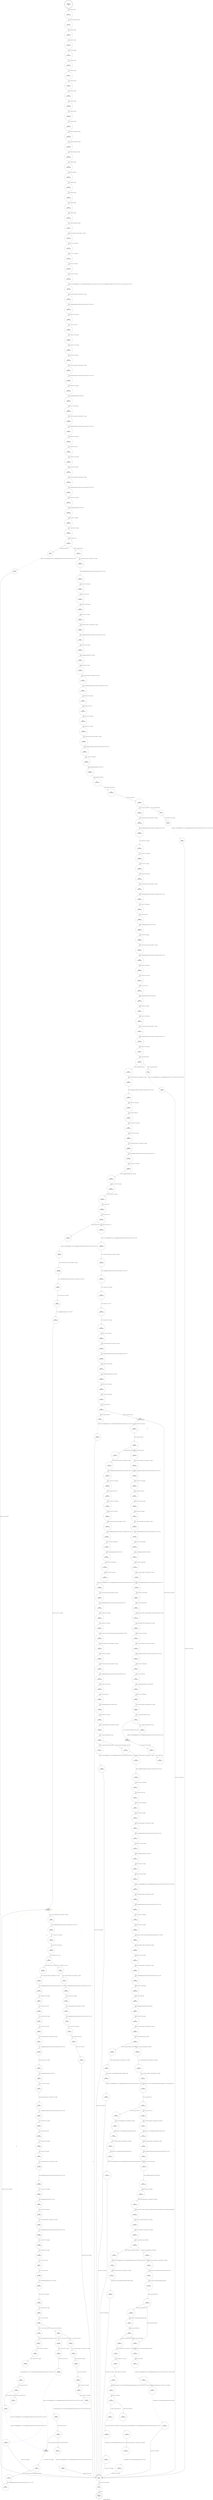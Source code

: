 digraph sec_parse_crypt_info {
label="sec_parse_crypt_info"
58748 [label="N58748\n(rp:0, ep:0)\nexit", shape="doublecircle"]
58749 [label="N58749\n(rp:379, ep:379)\nentry", shape="doublecircle"]
58749 -> 58751 [label="%6 = alloca i32, align 4"]
58751 [label="N58751\n(rp:378, ep:378)", shape="circle"]
58751 -> 58752 [label="%7 = alloca %struct.stream*, align 8"]
58752 [label="N58752\n(rp:377, ep:377)", shape="circle"]
58752 -> 58753 [label="%8 = alloca i32*, align 8"]
58753 [label="N58753\n(rp:376, ep:376)", shape="circle"]
58753 -> 58754 [label="%9 = alloca i8**, align 8"]
58754 [label="N58754\n(rp:375, ep:375)", shape="circle"]
58754 -> 58755 [label="%10 = alloca i8*, align 8"]
58755 [label="N58755\n(rp:374, ep:374)", shape="circle"]
58755 -> 58756 [label="%11 = alloca i8*, align 8"]
58756 [label="N58756\n(rp:373, ep:373)", shape="circle"]
58756 -> 58757 [label="%12 = alloca i32, align 4"]
58757 [label="N58757\n(rp:372, ep:372)", shape="circle"]
58757 -> 58758 [label="%13 = alloca i32, align 4"]
58758 [label="N58758\n(rp:371, ep:371)", shape="circle"]
58758 -> 58759 [label="%14 = alloca i32, align 4"]
58759 [label="N58759\n(rp:370, ep:370)", shape="circle"]
58759 -> 58760 [label="%15 = alloca i32, align 4"]
58760 [label="N58760\n(rp:369, ep:369)", shape="circle"]
58760 -> 58761 [label="%16 = alloca i32, align 4"]
58761 [label="N58761\n(rp:368, ep:368)", shape="circle"]
58761 -> 58762 [label="%17 = alloca i32, align 4"]
58762 [label="N58762\n(rp:367, ep:367)", shape="circle"]
58762 -> 58763 [label="%18 = alloca %struct.x509_st*, align 8"]
58763 [label="N58763\n(rp:366, ep:366)", shape="circle"]
58763 -> 58764 [label="%19 = alloca %struct.x509_st*, align 8"]
58764 [label="N58764\n(rp:365, ep:365)", shape="circle"]
58764 -> 58765 [label="%20 = alloca %struct.rsa_st*, align 8"]
58765 [label="N58765\n(rp:364, ep:364)", shape="circle"]
58765 -> 58766 [label="%21 = alloca i16, align 2"]
58766 [label="N58766\n(rp:363, ep:363)", shape="circle"]
58766 -> 58767 [label="%22 = alloca i16, align 2"]
58767 [label="N58767\n(rp:362, ep:362)", shape="circle"]
58767 -> 58768 [label="%23 = alloca i8*, align 8"]
58768 [label="N58768\n(rp:361, ep:361)", shape="circle"]
58768 -> 58769 [label="%24 = alloca i8*, align 8"]
58769 [label="N58769\n(rp:360, ep:360)", shape="circle"]
58769 -> 58770 [label="%25 = alloca i32, align 4"]
58770 [label="N58770\n(rp:359, ep:359)", shape="circle"]
58770 -> 58771 [label="%26 = alloca i32, align 4"]
58771 [label="N58771\n(rp:358, ep:358)", shape="circle"]
58771 -> 58772 [label="%27 = alloca %struct.x509_st*, align 8"]
58772 [label="N58772\n(rp:357, ep:357)", shape="circle"]
58772 -> 58774 [label="store %struct.stream* %0, %struct.stream** %7, align 8"]
58774 [label="N58774\n(rp:356, ep:356)", shape="circle"]
58774 -> 58776 [label="store i32* %1, i32** %8, align 8"]
58776 [label="N58776\n(rp:355, ep:355)", shape="circle"]
58776 -> 58778 [label="store i8** %2, i8*** %9, align 8"]
58778 [label="N58778\n(rp:354, ep:354)", shape="circle"]
58778 -> 58780 [label="store i8* %3, i8** %10, align 8"]
58780 [label="N58780\n(rp:353, ep:353)", shape="circle"]
58780 -> 58795 [label="store i8* %4, i8** %11, align 8"]
58795 [label="N58795\n(rp:352, ep:352)", shape="circle"]
58795 -> 58796 [label="logger --@-- call void @logger(i32 4, i32 0, i8* getelementptr inbounds ([5 x i8], [5 x i8]* @.str.1.525, i32 0, i32 0), i8* getelementptr inbounds ([21 x i8], [21 x i8]* @__func__.sec_parse_crypt_info, i32 0, i32 0))", style="dashed", color="blue"]
58796 [label="N58796\n(rp:351, ep:351)", shape="circle"]
58796 -> 58797 [label="%28 = load %struct.stream*, %struct.stream** %7, align 8"]
58797 [label="N58797\n(rp:350, ep:350)", shape="circle"]
58797 -> 58798 [label="%29 = getelementptr inbounds %struct.stream, %struct.stream* %28, i32 0, i32 0"]
58798 [label="N58798\n(rp:349, ep:349)", shape="circle"]
58798 -> 58799 [label="%30 = load i8*, i8** %29, align 8"]
58799 [label="N58799\n(rp:348, ep:348)", shape="circle"]
58799 -> 58800 [label="%31 = bitcast i8* %30 to i32*"]
58800 [label="N58800\n(rp:347, ep:347)", shape="circle"]
58800 -> 58801 [label="%32 = load i32, i32* %31, align 4"]
58801 [label="N58801\n(rp:346, ep:346)", shape="circle"]
58801 -> 58802 [label="%33 = load i32*, i32** %8, align 8"]
58802 [label="N58802\n(rp:345, ep:345)", shape="circle"]
58802 -> 58803 [label="store i32 %32, i32* %33, align 4"]
58803 [label="N58803\n(rp:344, ep:344)", shape="circle"]
58803 -> 58804 [label="%34 = load %struct.stream*, %struct.stream** %7, align 8"]
58804 [label="N58804\n(rp:343, ep:343)", shape="circle"]
58804 -> 58805 [label="%35 = getelementptr inbounds %struct.stream, %struct.stream* %34, i32 0, i32 0"]
58805 [label="N58805\n(rp:342, ep:342)", shape="circle"]
58805 -> 58806 [label="%36 = load i8*, i8** %35, align 8"]
58806 [label="N58806\n(rp:341, ep:341)", shape="circle"]
58806 -> 58807 [label="%37 = getelementptr inbounds i8, i8* %36, i64 4"]
58807 [label="N58807\n(rp:340, ep:340)", shape="circle"]
58807 -> 58808 [label="store i8* %37, i8** %35, align 8"]
58808 [label="N58808\n(rp:339, ep:339)", shape="circle"]
58808 -> 58809 [label="%38 = load %struct.stream*, %struct.stream** %7, align 8"]
58809 [label="N58809\n(rp:338, ep:338)", shape="circle"]
58809 -> 58810 [label="%39 = getelementptr inbounds %struct.stream, %struct.stream* %38, i32 0, i32 0"]
58810 [label="N58810\n(rp:337, ep:337)", shape="circle"]
58810 -> 58811 [label="%40 = load i8*, i8** %39, align 8"]
58811 [label="N58811\n(rp:336, ep:336)", shape="circle"]
58811 -> 58812 [label="%41 = bitcast i8* %40 to i32*"]
58812 [label="N58812\n(rp:335, ep:335)", shape="circle"]
58812 -> 58813 [label="%42 = load i32, i32* %41, align 4"]
58813 [label="N58813\n(rp:334, ep:334)", shape="circle"]
58813 -> 58814 [label="store i32 %42, i32* %12, align 4"]
58814 [label="N58814\n(rp:333, ep:333)", shape="circle"]
58814 -> 58815 [label="%43 = load %struct.stream*, %struct.stream** %7, align 8"]
58815 [label="N58815\n(rp:332, ep:332)", shape="circle"]
58815 -> 58816 [label="%44 = getelementptr inbounds %struct.stream, %struct.stream* %43, i32 0, i32 0"]
58816 [label="N58816\n(rp:331, ep:331)", shape="circle"]
58816 -> 58817 [label="%45 = load i8*, i8** %44, align 8"]
58817 [label="N58817\n(rp:330, ep:330)", shape="circle"]
58817 -> 58818 [label="%46 = getelementptr inbounds i8, i8* %45, i64 4"]
58818 [label="N58818\n(rp:329, ep:329)", shape="circle"]
58818 -> 58819 [label="store i8* %46, i8** %44, align 8"]
58819 [label="N58819\n(rp:328, ep:328)", shape="circle"]
58819 -> 58820 [label="%47 = load i32, i32* %12, align 4"]
58820 [label="N58820\n(rp:327, ep:327)", shape="circle"]
58820 -> 58821 [label="%48 = icmp eq i32 %47, 0"]
58821 [label="N58821\n(rp:326, ep:326)", shape="circle"]
58821 -> 59173 [label="[%48 = icmp eq i32 %47, 0]"]
58821 -> 59174 [label="[!(%48 = icmp eq i32 %47, 0)]"]
58823 [label="N58823\n(rp:3, ep:3)", shape="circle"]
58823 -> 59171 [label="store i32 0, i32* %6, align 4"]
58826 [label="N58826\n(rp:324, ep:324)", shape="circle"]
58826 -> 58827 [label="%52 = getelementptr inbounds %struct.stream, %struct.stream* %51, i32 0, i32 0"]
58827 [label="N58827\n(rp:323, ep:323)", shape="circle"]
58827 -> 58828 [label="%53 = load i8*, i8** %52, align 8"]
58828 [label="N58828\n(rp:322, ep:322)", shape="circle"]
58828 -> 58829 [label="%54 = bitcast i8* %53 to i32*"]
58829 [label="N58829\n(rp:321, ep:321)", shape="circle"]
58829 -> 58830 [label="%55 = load i32, i32* %54, align 4"]
58830 [label="N58830\n(rp:320, ep:320)", shape="circle"]
58830 -> 58831 [label="store i32 %55, i32* %13, align 4"]
58831 [label="N58831\n(rp:319, ep:319)", shape="circle"]
58831 -> 58832 [label="%56 = load %struct.stream*, %struct.stream** %7, align 8"]
58832 [label="N58832\n(rp:318, ep:318)", shape="circle"]
58832 -> 58833 [label="%57 = getelementptr inbounds %struct.stream, %struct.stream* %56, i32 0, i32 0"]
58833 [label="N58833\n(rp:317, ep:317)", shape="circle"]
58833 -> 58834 [label="%58 = load i8*, i8** %57, align 8"]
58834 [label="N58834\n(rp:316, ep:316)", shape="circle"]
58834 -> 58835 [label="%59 = getelementptr inbounds i8, i8* %58, i64 4"]
58835 [label="N58835\n(rp:315, ep:315)", shape="circle"]
58835 -> 58836 [label="store i8* %59, i8** %57, align 8"]
58836 [label="N58836\n(rp:314, ep:314)", shape="circle"]
58836 -> 58837 [label="%60 = load %struct.stream*, %struct.stream** %7, align 8"]
58837 [label="N58837\n(rp:313, ep:313)", shape="circle"]
58837 -> 58838 [label="%61 = getelementptr inbounds %struct.stream, %struct.stream* %60, i32 0, i32 0"]
58838 [label="N58838\n(rp:312, ep:312)", shape="circle"]
58838 -> 58839 [label="%62 = load i8*, i8** %61, align 8"]
58839 [label="N58839\n(rp:311, ep:311)", shape="circle"]
58839 -> 58840 [label="%63 = bitcast i8* %62 to i32*"]
58840 [label="N58840\n(rp:310, ep:310)", shape="circle"]
58840 -> 58841 [label="%64 = load i32, i32* %63, align 4"]
58841 [label="N58841\n(rp:309, ep:309)", shape="circle"]
58841 -> 58842 [label="store i32 %64, i32* %14, align 4"]
58842 [label="N58842\n(rp:308, ep:308)", shape="circle"]
58842 -> 58843 [label="%65 = load %struct.stream*, %struct.stream** %7, align 8"]
58843 [label="N58843\n(rp:307, ep:307)", shape="circle"]
58843 -> 58844 [label="%66 = getelementptr inbounds %struct.stream, %struct.stream* %65, i32 0, i32 0"]
58844 [label="N58844\n(rp:306, ep:306)", shape="circle"]
58844 -> 58845 [label="%67 = load i8*, i8** %66, align 8"]
58845 [label="N58845\n(rp:305, ep:305)", shape="circle"]
58845 -> 58846 [label="%68 = getelementptr inbounds i8, i8* %67, i64 4"]
58846 [label="N58846\n(rp:304, ep:304)", shape="circle"]
58846 -> 58847 [label="store i8* %68, i8** %66, align 8"]
58847 [label="N58847\n(rp:303, ep:303)", shape="circle"]
58847 -> 58848 [label="%69 = load i32, i32* %13, align 4"]
58848 [label="N58848\n(rp:302, ep:302)", shape="circle"]
58848 -> 58849 [label="%70 = icmp ne i32 %69, 32"]
58849 [label="N58849\n(rp:301, ep:301)", shape="circle"]
58849 -> 59175 [label="[%70 = icmp ne i32 %69, 32]"]
58849 -> 59176 [label="[!(%70 = icmp ne i32 %69, 32)]"]
58851 [label="N58851\n(rp:6, ep:6)", shape="circle"]
58851 -> 58852 [label="logger --@-- call void @logger(i32 4, i32 3, i8* getelementptr inbounds ([55 x i8], [55 x i8]* @.str.9.534, i32 0, i32 0), i32 %72, i32 32)", style="dashed", color="blue"]
58852 [label="N58852\n(rp:5, ep:5)", shape="circle"]
58852 -> 59171 [label="store i32 0, i32* %6, align 4"]
58855 [label="N58855\n(rp:299, ep:299)", shape="circle"]
58855 -> 58856 [label="%75 = getelementptr inbounds %struct.stream, %struct.stream* %74, i32 0, i32 0"]
58856 [label="N58856\n(rp:298, ep:298)", shape="circle"]
58856 -> 58857 [label="%76 = load i8*, i8** %75, align 8"]
58857 [label="N58857\n(rp:297, ep:297)", shape="circle"]
58857 -> 58858 [label="%77 = load i8**, i8*** %9, align 8"]
58858 [label="N58858\n(rp:296, ep:296)", shape="circle"]
58858 -> 58859 [label="store i8* %76, i8** %77, align 8"]
58859 [label="N58859\n(rp:295, ep:295)", shape="circle"]
58859 -> 58860 [label="%78 = load i32, i32* %13, align 4"]
58860 [label="N58860\n(rp:294, ep:294)", shape="circle"]
58860 -> 58861 [label="%79 = load %struct.stream*, %struct.stream** %7, align 8"]
58861 [label="N58861\n(rp:293, ep:293)", shape="circle"]
58861 -> 58862 [label="%80 = getelementptr inbounds %struct.stream, %struct.stream* %79, i32 0, i32 0"]
58862 [label="N58862\n(rp:292, ep:292)", shape="circle"]
58862 -> 58863 [label="%81 = load i8*, i8** %80, align 8"]
58863 [label="N58863\n(rp:291, ep:291)", shape="circle"]
58863 -> 58864 [label="%82 = zext i32 %78 to i64"]
58864 [label="N58864\n(rp:290, ep:290)", shape="circle"]
58864 -> 58865 [label="%83 = getelementptr inbounds i8, i8* %81, i64 %82"]
58865 [label="N58865\n(rp:289, ep:289)", shape="circle"]
58865 -> 58866 [label="store i8* %83, i8** %80, align 8"]
58866 [label="N58866\n(rp:288, ep:288)", shape="circle"]
58866 -> 58867 [label="%84 = load %struct.stream*, %struct.stream** %7, align 8"]
58867 [label="N58867\n(rp:287, ep:287)", shape="circle"]
58867 -> 58868 [label="%85 = getelementptr inbounds %struct.stream, %struct.stream* %84, i32 0, i32 0"]
58868 [label="N58868\n(rp:286, ep:286)", shape="circle"]
58868 -> 58869 [label="%86 = load i8*, i8** %85, align 8"]
58869 [label="N58869\n(rp:285, ep:285)", shape="circle"]
58869 -> 58870 [label="%87 = load i32, i32* %14, align 4"]
58870 [label="N58870\n(rp:284, ep:284)", shape="circle"]
58870 -> 58871 [label="%88 = zext i32 %87 to i64"]
58871 [label="N58871\n(rp:283, ep:283)", shape="circle"]
58871 -> 58872 [label="%89 = getelementptr inbounds i8, i8* %86, i64 %88"]
58872 [label="N58872\n(rp:282, ep:282)", shape="circle"]
58872 -> 58873 [label="store i8* %89, i8** %24, align 8"]
58873 [label="N58873\n(rp:281, ep:281)", shape="circle"]
58873 -> 58874 [label="%90 = load i8*, i8** %24, align 8"]
58874 [label="N58874\n(rp:280, ep:280)", shape="circle"]
58874 -> 58875 [label="%91 = load %struct.stream*, %struct.stream** %7, align 8"]
58875 [label="N58875\n(rp:279, ep:279)", shape="circle"]
58875 -> 58876 [label="%92 = getelementptr inbounds %struct.stream, %struct.stream* %91, i32 0, i32 1"]
58876 [label="N58876\n(rp:278, ep:278)", shape="circle"]
58876 -> 58877 [label="%93 = load i8*, i8** %92, align 8"]
58877 [label="N58877\n(rp:277, ep:277)", shape="circle"]
58877 -> 58878 [label="%94 = icmp ugt i8* %90, %93"]
58878 [label="N58878\n(rp:276, ep:276)", shape="circle"]
58878 -> 59177 [label="[%94 = icmp ugt i8* %90, %93]"]
58878 -> 59178 [label="[!(%94 = icmp ugt i8* %90, %93)]"]
58880 [label="N58880\n(rp:8, ep:8)", shape="circle"]
58880 -> 59171 [label="store i32 0, i32* %6, align 4"]
58883 [label="N58883\n(rp:274, ep:274)", shape="circle"]
58883 -> 58884 [label="%98 = getelementptr inbounds %struct.stream, %struct.stream* %97, i32 0, i32 0"]
58884 [label="N58884\n(rp:273, ep:273)", shape="circle"]
58884 -> 58885 [label="%99 = load i8*, i8** %98, align 8"]
58885 [label="N58885\n(rp:272, ep:272)", shape="circle"]
58885 -> 58886 [label="%100 = bitcast i8* %99 to i32*"]
58886 [label="N58886\n(rp:271, ep:271)", shape="circle"]
58886 -> 58887 [label="%101 = load i32, i32* %100, align 4"]
58887 [label="N58887\n(rp:270, ep:270)", shape="circle"]
58887 -> 58888 [label="store i32 %101, i32* %17, align 4"]
58888 [label="N58888\n(rp:269, ep:269)", shape="circle"]
58888 -> 58889 [label="%102 = load %struct.stream*, %struct.stream** %7, align 8"]
58889 [label="N58889\n(rp:268, ep:268)", shape="circle"]
58889 -> 58890 [label="%103 = getelementptr inbounds %struct.stream, %struct.stream* %102, i32 0, i32 0"]
58890 [label="N58890\n(rp:267, ep:267)", shape="circle"]
58890 -> 58891 [label="%104 = load i8*, i8** %103, align 8"]
58891 [label="N58891\n(rp:266, ep:266)", shape="circle"]
58891 -> 58892 [label="%105 = getelementptr inbounds i8, i8* %104, i64 4"]
58892 [label="N58892\n(rp:265, ep:265)", shape="circle"]
58892 -> 58893 [label="store i8* %105, i8** %103, align 8"]
58893 [label="N58893\n(rp:264, ep:264)", shape="circle"]
58893 -> 58894 [label="%106 = load i32, i32* %17, align 4"]
58894 [label="N58894\n(rp:263, ep:263)", shape="circle"]
58894 -> 58895 [label="%107 = and i32 %106, 1"]
58895 [label="N58895\n(rp:262, ep:262)", shape="circle"]
58895 -> 58896 [label="%108 = icmp ne i32 %107, 0"]
58896 [label="N58896\n(rp:261, ep:261)", shape="circle"]
58896 -> 59179 [label="[%108 = icmp ne i32 %107, 0]"]
58896 -> 59180 [label="[!(%108 = icmp ne i32 %107, 0)]"]
58898 [label="N58898\n(rp:89, ep:89)", shape="circle"]
58898 -> 58899 [label="%110 = load %struct.stream*, %struct.stream** %7, align 8"]
58899 [label="N58899\n(rp:88, ep:88)", shape="circle"]
58899 -> 58900 [label="%111 = getelementptr inbounds %struct.stream, %struct.stream* %110, i32 0, i32 0"]
58900 [label="N58900\n(rp:87, ep:87)", shape="circle"]
58900 -> 58901 [label="%112 = load i8*, i8** %111, align 8"]
58901 [label="N58901\n(rp:86, ep:86)", shape="circle"]
58901 -> 58902 [label="%113 = getelementptr inbounds i8, i8* %112, i64 8"]
58902 [label="N58902\n(rp:85, ep:85)", shape="circle"]
58902 -> 58904 [label="store i8* %113, i8** %111, align 8"]
58904 [label="N58904\n(rp:84, ep:42)", shape="box"]
58904 -> 58905 [label="%115 = load %struct.stream*, %struct.stream** %7, align 8"]
58904 -> 58904 [label="@", style="dashed", color="orange"]
58904 -> 58961 [label="@", style="dashed", color="orange"]
58904 -> 58948 [label="@", style="dashed", color="orange"]
58904 -> 58909 [label="@", style="dashed", color="orange"]
58905 [label="N58905\n(rp:83, ep:41)", shape="circle"]
58905 -> 58906 [label="%116 = getelementptr inbounds %struct.stream, %struct.stream* %115, i32 0, i32 0"]
58906 [label="N58906\n(rp:82, ep:40)", shape="circle"]
58906 -> 58907 [label="%117 = load i8*, i8** %116, align 8"]
58907 [label="N58907\n(rp:81, ep:39)", shape="circle"]
58907 -> 58908 [label="%118 = load i8*, i8** %24, align 8"]
58908 [label="N58908\n(rp:80, ep:38)", shape="circle"]
58908 -> 58909 [label="%119 = icmp ult i8* %117, %118"]
58909 [label="N58909\n(rp:79, ep:37)", shape="circle"]
58909 -> 59181 [label="[%119 = icmp ult i8* %117, %118]"]
58909 -> 59182 [label="[!(%119 = icmp ult i8* %117, %118)]"]
58911 [label="N58911\n(rp:68, ep:83)", shape="circle"]
58911 -> 58912 [label="%122 = getelementptr inbounds %struct.stream, %struct.stream* %121, i32 0, i32 0"]
58912 [label="N58912\n(rp:67, ep:82)", shape="circle"]
58912 -> 58913 [label="%123 = load i8*, i8** %122, align 8"]
58913 [label="N58913\n(rp:66, ep:81)", shape="circle"]
58913 -> 58914 [label="%124 = bitcast i8* %123 to i16*"]
58914 [label="N58914\n(rp:65, ep:80)", shape="circle"]
58914 -> 58915 [label="%125 = load i16, i16* %124, align 2"]
58915 [label="N58915\n(rp:64, ep:79)", shape="circle"]
58915 -> 58916 [label="store i16 %125, i16* %21, align 2"]
58916 [label="N58916\n(rp:63, ep:78)", shape="circle"]
58916 -> 58917 [label="%126 = load %struct.stream*, %struct.stream** %7, align 8"]
58917 [label="N58917\n(rp:62, ep:77)", shape="circle"]
58917 -> 58918 [label="%127 = getelementptr inbounds %struct.stream, %struct.stream* %126, i32 0, i32 0"]
58918 [label="N58918\n(rp:61, ep:76)", shape="circle"]
58918 -> 58919 [label="%128 = load i8*, i8** %127, align 8"]
58919 [label="N58919\n(rp:60, ep:75)", shape="circle"]
58919 -> 58920 [label="%129 = getelementptr inbounds i8, i8* %128, i64 2"]
58920 [label="N58920\n(rp:59, ep:74)", shape="circle"]
58920 -> 58921 [label="store i8* %129, i8** %127, align 8"]
58921 [label="N58921\n(rp:58, ep:73)", shape="circle"]
58921 -> 58922 [label="%130 = load %struct.stream*, %struct.stream** %7, align 8"]
58922 [label="N58922\n(rp:57, ep:72)", shape="circle"]
58922 -> 58923 [label="%131 = getelementptr inbounds %struct.stream, %struct.stream* %130, i32 0, i32 0"]
58923 [label="N58923\n(rp:56, ep:71)", shape="circle"]
58923 -> 58924 [label="%132 = load i8*, i8** %131, align 8"]
58924 [label="N58924\n(rp:55, ep:70)", shape="circle"]
58924 -> 58925 [label="%133 = bitcast i8* %132 to i16*"]
58925 [label="N58925\n(rp:54, ep:69)", shape="circle"]
58925 -> 58926 [label="%134 = load i16, i16* %133, align 2"]
58926 [label="N58926\n(rp:53, ep:68)", shape="circle"]
58926 -> 58927 [label="store i16 %134, i16* %22, align 2"]
58927 [label="N58927\n(rp:52, ep:67)", shape="circle"]
58927 -> 58928 [label="%135 = load %struct.stream*, %struct.stream** %7, align 8"]
58928 [label="N58928\n(rp:51, ep:66)", shape="circle"]
58928 -> 58929 [label="%136 = getelementptr inbounds %struct.stream, %struct.stream* %135, i32 0, i32 0"]
58929 [label="N58929\n(rp:50, ep:65)", shape="circle"]
58929 -> 58930 [label="%137 = load i8*, i8** %136, align 8"]
58930 [label="N58930\n(rp:49, ep:64)", shape="circle"]
58930 -> 58931 [label="%138 = getelementptr inbounds i8, i8* %137, i64 2"]
58931 [label="N58931\n(rp:48, ep:63)", shape="circle"]
58931 -> 58932 [label="store i8* %138, i8** %136, align 8"]
58932 [label="N58932\n(rp:47, ep:62)", shape="circle"]
58932 -> 58933 [label="%139 = load %struct.stream*, %struct.stream** %7, align 8"]
58933 [label="N58933\n(rp:46, ep:61)", shape="circle"]
58933 -> 58934 [label="%140 = getelementptr inbounds %struct.stream, %struct.stream* %139, i32 0, i32 0"]
58934 [label="N58934\n(rp:45, ep:60)", shape="circle"]
58934 -> 58935 [label="%141 = load i8*, i8** %140, align 8"]
58935 [label="N58935\n(rp:44, ep:59)", shape="circle"]
58935 -> 58936 [label="%142 = load i16, i16* %22, align 2"]
58936 [label="N58936\n(rp:43, ep:58)", shape="circle"]
58936 -> 58937 [label="%143 = zext i16 %142 to i32"]
58937 [label="N58937\n(rp:42, ep:57)", shape="circle"]
58937 -> 58938 [label="%144 = sext i32 %143 to i64"]
58938 [label="N58938\n(rp:41, ep:56)", shape="circle"]
58938 -> 58939 [label="%145 = getelementptr inbounds i8, i8* %141, i64 %144"]
58939 [label="N58939\n(rp:40, ep:55)", shape="circle"]
58939 -> 58940 [label="store i8* %145, i8** %23, align 8"]
58940 [label="N58940\n(rp:39, ep:54)", shape="circle"]
58940 -> 58941 [label="%146 = load i16, i16* %21, align 2"]
58941 [label="N58941\n(rp:38, ep:53)", shape="circle"]
58941 -> 58942 [label="%147 = zext i16 %146 to i32"]
58942 [label="N58942\n(rp:37, ep:52)", shape="circle"]
58942 -> 59183 [label="[%147 = zext i16 %146 to i32==6]"]
58942 -> 59184 [label="[%147 = zext i16 %146 to i32!=6]"]
58944 [label="N58944\n(rp:21, ep:27)", shape="circle"]
58944 -> 58945 [label="%150 = load i8*, i8** %10, align 8"]
58945 [label="N58945\n(rp:20, ep:26)", shape="circle"]
58945 -> 58946 [label="%151 = load i8*, i8** %11, align 8"]
58946 [label="N58946\n(rp:19, ep:25)", shape="circle"]
58946 -> 58947 [label="sec_parse_public_key --@-- %152 = call i32 @sec_parse_public_key(%struct.stream* %149, i8* %150, i8* %151)", style="dashed", color="blue"]
58947 [label="N58947\n(rp:18, ep:24)", shape="circle"]
58947 -> 58948 [label="%153 = icmp ne i32 %152, 0"]
58948 [label="N58948\n(rp:17, ep:23)", shape="circle"]
58948 -> 59187 [label="[%153 = icmp ne i32 %152, 0]"]
58948 -> 59188 [label="[!(%153 = icmp ne i32 %152, 0)]"]
58950 [label="N58950\n(rp:15, ep:10)", shape="circle"]
58950 -> 59171 [label="store i32 0, i32* %6, align 4"]
58955 [label="N58955\n(rp:31, ep:35)", shape="circle"]
58955 -> 58956 [label="%158 = load i16, i16* %22, align 2"]
58956 [label="N58956\n(rp:30, ep:34)", shape="circle"]
58956 -> 58957 [label="%159 = zext i16 %158 to i32"]
58957 [label="N58957\n(rp:29, ep:33)", shape="circle"]
58957 -> 58958 [label="%160 = load i8*, i8** %10, align 8"]
58958 [label="N58958\n(rp:28, ep:32)", shape="circle"]
58958 -> 58959 [label="%161 = load i8*, i8** %11, align 8"]
58959 [label="N58959\n(rp:27, ep:31)", shape="circle"]
58959 -> 58960 [label="sec_parse_public_sig --@-- %162 = call i32 @sec_parse_public_sig(%struct.stream* %157, i32 %159, i8* %160, i8* %161)", style="dashed", color="blue"]
58960 [label="N58960\n(rp:26, ep:30)", shape="circle"]
58960 -> 58961 [label="%163 = icmp ne i32 %162, 0"]
58961 [label="N58961\n(rp:25, ep:29)", shape="circle"]
58961 -> 59190 [label="[!(%163 = icmp ne i32 %162, 0)]"]
58961 -> 58970 [label="[%163 = icmp ne i32 %162, 0]"]
58963 [label="N58963\n(rp:23, ep:12)", shape="circle"]
58963 -> 59171 [label="store i32 0, i32* %6, align 4"]
58967 [label="N58967\n(rp:34, ep:49)", shape="circle"]
58967 -> 58968 [label="%168 = zext i16 %167 to i32"]
58968 [label="N58968\n(rp:33, ep:48)", shape="circle"]
58968 -> 58970 [label="logger --@-- call void @logger(i32 4, i32 2, i8* getelementptr inbounds ([49 x i8], [49 x i8]* @.str.15.540, i32 0, i32 0), i32 %168)", style="dashed", color="blue"]
58970 [label="N58970\n(rp:13, ep:46)", shape="box"]
58970 -> 58971 [label="%170 = load i8*, i8** %23, align 8"]
58971 [label="N58971\n(rp:12, ep:45)", shape="circle"]
58971 -> 58972 [label="%171 = load %struct.stream*, %struct.stream** %7, align 8"]
58972 [label="N58972\n(rp:11, ep:44)", shape="circle"]
58972 -> 58973 [label="%172 = getelementptr inbounds %struct.stream, %struct.stream* %171, i32 0, i32 0"]
58973 [label="N58973\n(rp:10, ep:43)", shape="circle"]
58973 -> 58904 [label="store i8* %170, i8** %172, align 8"]
58978 [label="N58978\n(rp:259, ep:259)", shape="circle"]
58978 -> 58979 [label="%175 = load %struct.stream*, %struct.stream** %7, align 8"]
58979 [label="N58979\n(rp:258, ep:258)", shape="circle"]
58979 -> 58980 [label="%176 = getelementptr inbounds %struct.stream, %struct.stream* %175, i32 0, i32 0"]
58980 [label="N58980\n(rp:257, ep:257)", shape="circle"]
58980 -> 58981 [label="%177 = load i8*, i8** %176, align 8"]
58981 [label="N58981\n(rp:256, ep:256)", shape="circle"]
58981 -> 58982 [label="%178 = bitcast i8* %177 to i32*"]
58982 [label="N58982\n(rp:255, ep:255)", shape="circle"]
58982 -> 58983 [label="%179 = load i32, i32* %178, align 4"]
58983 [label="N58983\n(rp:254, ep:254)", shape="circle"]
58983 -> 58984 [label="store i32 %179, i32* %25, align 4"]
58984 [label="N58984\n(rp:253, ep:253)", shape="circle"]
58984 -> 58985 [label="%180 = load %struct.stream*, %struct.stream** %7, align 8"]
58985 [label="N58985\n(rp:252, ep:252)", shape="circle"]
58985 -> 58986 [label="%181 = getelementptr inbounds %struct.stream, %struct.stream* %180, i32 0, i32 0"]
58986 [label="N58986\n(rp:251, ep:251)", shape="circle"]
58986 -> 58987 [label="%182 = load i8*, i8** %181, align 8"]
58987 [label="N58987\n(rp:250, ep:250)", shape="circle"]
58987 -> 58988 [label="%183 = getelementptr inbounds i8, i8* %182, i64 4"]
58988 [label="N58988\n(rp:249, ep:249)", shape="circle"]
58988 -> 58989 [label="store i8* %183, i8** %181, align 8"]
58989 [label="N58989\n(rp:248, ep:248)", shape="circle"]
58989 -> 58990 [label="%184 = load i32, i32* %25, align 4"]
58990 [label="N58990\n(rp:247, ep:247)", shape="circle"]
58990 -> 58991 [label="%185 = icmp ult i32 %184, 2"]
58991 [label="N58991\n(rp:246, ep:246)", shape="circle"]
58991 -> 59191 [label="[%185 = icmp ult i32 %184, 2]"]
58991 -> 58996 [label="[!(%185 = icmp ult i32 %184, 2)]"]
58993 [label="N58993\n(rp:91, ep:91)", shape="circle"]
58993 -> 59171 [label="store i32 0, i32* %6, align 4"]
58996 [label="N58996\n(rp:245, ep:214)", shape="box"]
58996 -> 58997 [label="%189 = load i32, i32* %25, align 4"]
58996 -> 58996 [label="@", style="dashed", color="orange"]
58996 -> 58998 [label="@", style="dashed", color="orange"]
58997 [label="N58997\n(rp:244, ep:213)", shape="circle"]
58997 -> 58998 [label="%190 = icmp ugt i32 %189, 2"]
58998 [label="N58998\n(rp:243, ep:212)", shape="circle"]
58998 -> 59193 [label="[%190 = icmp ugt i32 %189, 2]"]
58998 -> 59194 [label="[!(%190 = icmp ugt i32 %189, 2)]"]
59002 [label="N59002\n(rp:122, ep:244)", shape="circle"]
59002 -> 59003 [label="%193 = getelementptr inbounds %struct.stream, %struct.stream* %192, i32 0, i32 0"]
59003 [label="N59003\n(rp:121, ep:243)", shape="circle"]
59003 -> 59004 [label="%194 = load i8*, i8** %193, align 8"]
59004 [label="N59004\n(rp:120, ep:242)", shape="circle"]
59004 -> 59005 [label="%195 = bitcast i8* %194 to i32*"]
59005 [label="N59005\n(rp:119, ep:241)", shape="circle"]
59005 -> 59006 [label="%196 = load i32, i32* %195, align 4"]
59006 [label="N59006\n(rp:118, ep:240)", shape="circle"]
59006 -> 59007 [label="store i32 %196, i32* %26, align 4"]
59007 [label="N59007\n(rp:117, ep:239)", shape="circle"]
59007 -> 59008 [label="%197 = load %struct.stream*, %struct.stream** %7, align 8"]
59008 [label="N59008\n(rp:116, ep:238)", shape="circle"]
59008 -> 59009 [label="%198 = getelementptr inbounds %struct.stream, %struct.stream* %197, i32 0, i32 0"]
59009 [label="N59009\n(rp:115, ep:237)", shape="circle"]
59009 -> 59010 [label="%199 = load i8*, i8** %198, align 8"]
59010 [label="N59010\n(rp:114, ep:236)", shape="circle"]
59010 -> 59011 [label="%200 = getelementptr inbounds i8, i8* %199, i64 4"]
59011 [label="N59011\n(rp:113, ep:235)", shape="circle"]
59011 -> 59012 [label="store i8* %200, i8** %198, align 8"]
59012 [label="N59012\n(rp:112, ep:234)", shape="circle"]
59012 -> 59013 [label="%201 = load %struct.stream*, %struct.stream** %7, align 8"]
59013 [label="N59013\n(rp:111, ep:233)", shape="circle"]
59013 -> 59014 [label="%202 = getelementptr inbounds %struct.stream, %struct.stream* %201, i32 0, i32 0"]
59014 [label="N59014\n(rp:110, ep:232)", shape="circle"]
59014 -> 59015 [label="%203 = load i8*, i8** %202, align 8"]
59015 [label="N59015\n(rp:109, ep:231)", shape="circle"]
59015 -> 59016 [label="%204 = load i32, i32* %26, align 4"]
59016 [label="N59016\n(rp:108, ep:230)", shape="circle"]
59016 -> 59017 [label="rdssl_cert_read --@-- %205 = call %struct.x509_st* @rdssl_cert_read(i8* %203, i32 %204)", style="dashed", color="blue"]
59017 [label="N59017\n(rp:107, ep:229)", shape="circle"]
59017 -> 59018 [label="store %struct.x509_st* %205, %struct.x509_st** %27, align 8"]
59018 [label="N59018\n(rp:106, ep:228)", shape="circle"]
59018 -> 59019 [label="%206 = load i32, i32* %26, align 4"]
59019 [label="N59019\n(rp:105, ep:227)", shape="circle"]
59019 -> 59020 [label="%207 = load %struct.stream*, %struct.stream** %7, align 8"]
59020 [label="N59020\n(rp:104, ep:226)", shape="circle"]
59020 -> 59021 [label="%208 = getelementptr inbounds %struct.stream, %struct.stream* %207, i32 0, i32 0"]
59021 [label="N59021\n(rp:103, ep:225)", shape="circle"]
59021 -> 59022 [label="%209 = load i8*, i8** %208, align 8"]
59022 [label="N59022\n(rp:102, ep:224)", shape="circle"]
59022 -> 59023 [label="%210 = zext i32 %206 to i64"]
59023 [label="N59023\n(rp:101, ep:223)", shape="circle"]
59023 -> 59024 [label="%211 = getelementptr inbounds i8, i8* %209, i64 %210"]
59024 [label="N59024\n(rp:100, ep:222)", shape="circle"]
59024 -> 59025 [label="store i8* %211, i8** %208, align 8"]
59025 [label="N59025\n(rp:99, ep:221)", shape="circle"]
59025 -> 59026 [label="%212 = load %struct.x509_st*, %struct.x509_st** %27, align 8"]
59026 [label="N59026\n(rp:98, ep:220)", shape="circle"]
59026 -> 59027 [label="%213 = icmp eq %struct.x509_st* %212, null"]
59027 [label="N59027\n(rp:97, ep:219)", shape="circle"]
59027 -> 59195 [label="[%213 = icmp eq %struct.x509_st* %212, null]"]
59027 -> 59031 [label="[!(%213 = icmp eq %struct.x509_st* %212, null)]"]
59031 [label="N59031\n(rp:95, ep:217)", shape="box"]
59031 -> 59032 [label="%217 = load i32, i32* %25, align 4"]
59032 [label="N59032\n(rp:94, ep:216)", shape="circle"]
59032 -> 59033 [label="%218 = add i32 %217, -1"]
59033 [label="N59033\n(rp:93, ep:215)", shape="circle"]
59033 -> 58996 [label="store i32 %218, i32* %25, align 4"]
59036 [label="N59036\n(rp:241, ep:210)", shape="circle"]
59036 -> 59037 [label="%221 = getelementptr inbounds %struct.stream, %struct.stream* %220, i32 0, i32 0"]
59037 [label="N59037\n(rp:240, ep:209)", shape="circle"]
59037 -> 59038 [label="%222 = load i8*, i8** %221, align 8"]
59038 [label="N59038\n(rp:239, ep:208)", shape="circle"]
59038 -> 59039 [label="%223 = bitcast i8* %222 to i32*"]
59039 [label="N59039\n(rp:238, ep:207)", shape="circle"]
59039 -> 59040 [label="%224 = load i32, i32* %223, align 4"]
59040 [label="N59040\n(rp:237, ep:206)", shape="circle"]
59040 -> 59041 [label="store i32 %224, i32* %15, align 4"]
59041 [label="N59041\n(rp:236, ep:205)", shape="circle"]
59041 -> 59042 [label="%225 = load %struct.stream*, %struct.stream** %7, align 8"]
59042 [label="N59042\n(rp:235, ep:204)", shape="circle"]
59042 -> 59043 [label="%226 = getelementptr inbounds %struct.stream, %struct.stream* %225, i32 0, i32 0"]
59043 [label="N59043\n(rp:234, ep:203)", shape="circle"]
59043 -> 59044 [label="%227 = load i8*, i8** %226, align 8"]
59044 [label="N59044\n(rp:233, ep:202)", shape="circle"]
59044 -> 59045 [label="%228 = getelementptr inbounds i8, i8* %227, i64 4"]
59045 [label="N59045\n(rp:232, ep:201)", shape="circle"]
59045 -> 59046 [label="store i8* %228, i8** %226, align 8"]
59046 [label="N59046\n(rp:231, ep:200)", shape="circle"]
59046 -> 59047 [label="%229 = load i32, i32* %15, align 4"]
59047 [label="N59047\n(rp:230, ep:199)", shape="circle"]
59047 -> 59048 [label="logger --@-- call void @logger(i32 4, i32 0, i8* getelementptr inbounds ([59 x i8], [59 x i8]* @.str.19.544, i32 0, i32 0), i32 %229)", style="dashed", color="blue"]
59048 [label="N59048\n(rp:229, ep:198)", shape="circle"]
59048 -> 59049 [label="%230 = load %struct.stream*, %struct.stream** %7, align 8"]
59049 [label="N59049\n(rp:228, ep:197)", shape="circle"]
59049 -> 59050 [label="%231 = getelementptr inbounds %struct.stream, %struct.stream* %230, i32 0, i32 0"]
59050 [label="N59050\n(rp:227, ep:196)", shape="circle"]
59050 -> 59051 [label="%232 = load i8*, i8** %231, align 8"]
59051 [label="N59051\n(rp:226, ep:195)", shape="circle"]
59051 -> 59052 [label="%233 = load i32, i32* %15, align 4"]
59052 [label="N59052\n(rp:225, ep:194)", shape="circle"]
59052 -> 59053 [label="rdssl_cert_read --@-- %234 = call %struct.x509_st* @rdssl_cert_read(i8* %232, i32 %233)", style="dashed", color="blue"]
59053 [label="N59053\n(rp:224, ep:193)", shape="circle"]
59053 -> 59054 [label="store %struct.x509_st* %234, %struct.x509_st** %18, align 8"]
59054 [label="N59054\n(rp:223, ep:192)", shape="circle"]
59054 -> 59055 [label="%235 = load i32, i32* %15, align 4"]
59055 [label="N59055\n(rp:222, ep:191)", shape="circle"]
59055 -> 59056 [label="%236 = load %struct.stream*, %struct.stream** %7, align 8"]
59056 [label="N59056\n(rp:221, ep:190)", shape="circle"]
59056 -> 59057 [label="%237 = getelementptr inbounds %struct.stream, %struct.stream* %236, i32 0, i32 0"]
59057 [label="N59057\n(rp:220, ep:189)", shape="circle"]
59057 -> 59058 [label="%238 = load i8*, i8** %237, align 8"]
59058 [label="N59058\n(rp:219, ep:188)", shape="circle"]
59058 -> 59059 [label="%239 = zext i32 %235 to i64"]
59059 [label="N59059\n(rp:218, ep:187)", shape="circle"]
59059 -> 59060 [label="%240 = getelementptr inbounds i8, i8* %238, i64 %239"]
59060 [label="N59060\n(rp:217, ep:186)", shape="circle"]
59060 -> 59061 [label="store i8* %240, i8** %237, align 8"]
59061 [label="N59061\n(rp:216, ep:185)", shape="circle"]
59061 -> 59062 [label="%241 = load %struct.x509_st*, %struct.x509_st** %18, align 8"]
59062 [label="N59062\n(rp:215, ep:184)", shape="circle"]
59062 -> 59063 [label="%242 = icmp eq %struct.x509_st* null, %241"]
59063 [label="N59063\n(rp:214, ep:183)", shape="circle"]
59063 -> 59197 [label="[%242 = icmp eq %struct.x509_st* null, %241]"]
59063 -> 59198 [label="[!(%242 = icmp eq %struct.x509_st* null, %241)]"]
59065 [label="N59065\n(rp:124, ep:93)", shape="circle"]
59065 -> 59171 [label="store i32 0, i32* %6, align 4"]
59068 [label="N59068\n(rp:212, ep:181)", shape="circle"]
59068 -> 59069 [label="%246 = getelementptr inbounds %struct.stream, %struct.stream* %245, i32 0, i32 0"]
59069 [label="N59069\n(rp:211, ep:180)", shape="circle"]
59069 -> 59070 [label="%247 = load i8*, i8** %246, align 8"]
59070 [label="N59070\n(rp:210, ep:179)", shape="circle"]
59070 -> 59071 [label="%248 = bitcast i8* %247 to i32*"]
59071 [label="N59071\n(rp:209, ep:178)", shape="circle"]
59071 -> 59072 [label="%249 = load i32, i32* %248, align 4"]
59072 [label="N59072\n(rp:208, ep:177)", shape="circle"]
59072 -> 59073 [label="store i32 %249, i32* %16, align 4"]
59073 [label="N59073\n(rp:207, ep:176)", shape="circle"]
59073 -> 59074 [label="%250 = load %struct.stream*, %struct.stream** %7, align 8"]
59074 [label="N59074\n(rp:206, ep:175)", shape="circle"]
59074 -> 59075 [label="%251 = getelementptr inbounds %struct.stream, %struct.stream* %250, i32 0, i32 0"]
59075 [label="N59075\n(rp:205, ep:174)", shape="circle"]
59075 -> 59076 [label="%252 = load i8*, i8** %251, align 8"]
59076 [label="N59076\n(rp:204, ep:173)", shape="circle"]
59076 -> 59077 [label="%253 = getelementptr inbounds i8, i8* %252, i64 4"]
59077 [label="N59077\n(rp:203, ep:172)", shape="circle"]
59077 -> 59078 [label="store i8* %253, i8** %251, align 8"]
59078 [label="N59078\n(rp:202, ep:171)", shape="circle"]
59078 -> 59079 [label="%254 = load i32, i32* %16, align 4"]
59079 [label="N59079\n(rp:201, ep:170)", shape="circle"]
59079 -> 59080 [label="logger --@-- call void @logger(i32 4, i32 0, i8* getelementptr inbounds ([49 x i8], [49 x i8]* @.str.21.546, i32 0, i32 0), i32 %254)", style="dashed", color="blue"]
59080 [label="N59080\n(rp:200, ep:169)", shape="circle"]
59080 -> 59081 [label="%255 = load %struct.stream*, %struct.stream** %7, align 8"]
59081 [label="N59081\n(rp:199, ep:168)", shape="circle"]
59081 -> 59082 [label="%256 = getelementptr inbounds %struct.stream, %struct.stream* %255, i32 0, i32 0"]
59082 [label="N59082\n(rp:198, ep:167)", shape="circle"]
59082 -> 59083 [label="%257 = load i8*, i8** %256, align 8"]
59083 [label="N59083\n(rp:197, ep:166)", shape="circle"]
59083 -> 59084 [label="%258 = load i32, i32* %16, align 4"]
59084 [label="N59084\n(rp:196, ep:165)", shape="circle"]
59084 -> 59085 [label="rdssl_cert_read --@-- %259 = call %struct.x509_st* @rdssl_cert_read(i8* %257, i32 %258)", style="dashed", color="blue"]
59085 [label="N59085\n(rp:195, ep:164)", shape="circle"]
59085 -> 59086 [label="store %struct.x509_st* %259, %struct.x509_st** %19, align 8"]
59086 [label="N59086\n(rp:194, ep:163)", shape="circle"]
59086 -> 59087 [label="%260 = load i32, i32* %16, align 4"]
59087 [label="N59087\n(rp:193, ep:162)", shape="circle"]
59087 -> 59088 [label="%261 = load %struct.stream*, %struct.stream** %7, align 8"]
59088 [label="N59088\n(rp:192, ep:161)", shape="circle"]
59088 -> 59089 [label="%262 = getelementptr inbounds %struct.stream, %struct.stream* %261, i32 0, i32 0"]
59089 [label="N59089\n(rp:191, ep:160)", shape="circle"]
59089 -> 59090 [label="%263 = load i8*, i8** %262, align 8"]
59090 [label="N59090\n(rp:190, ep:159)", shape="circle"]
59090 -> 59091 [label="%264 = zext i32 %260 to i64"]
59091 [label="N59091\n(rp:189, ep:158)", shape="circle"]
59091 -> 59092 [label="%265 = getelementptr inbounds i8, i8* %263, i64 %264"]
59092 [label="N59092\n(rp:188, ep:157)", shape="circle"]
59092 -> 59093 [label="store i8* %265, i8** %262, align 8"]
59093 [label="N59093\n(rp:187, ep:156)", shape="circle"]
59093 -> 59094 [label="%266 = load %struct.x509_st*, %struct.x509_st** %19, align 8"]
59094 [label="N59094\n(rp:186, ep:155)", shape="circle"]
59094 -> 59095 [label="%267 = icmp eq %struct.x509_st* null, %266"]
59095 [label="N59095\n(rp:185, ep:154)", shape="circle"]
59095 -> 59199 [label="[%267 = icmp eq %struct.x509_st* null, %266]"]
59095 -> 59200 [label="[!(%267 = icmp eq %struct.x509_st* null, %266)]"]
59097 [label="N59097\n(rp:128, ep:97)", shape="circle"]
59097 -> 59098 [label="rdssl_cert_free --@-- call void @rdssl_cert_free(%struct.x509_st* %269)", style="dashed", color="blue"]
59098 [label="N59098\n(rp:127, ep:96)", shape="circle"]
59098 -> 59099 [label="logger --@-- call void @logger(i32 4, i32 3, i8* getelementptr inbounds ([62 x i8], [62 x i8]* @.str.22.547, i32 0, i32 0))", style="dashed", color="blue"]
59099 [label="N59099\n(rp:126, ep:95)", shape="circle"]
59099 -> 59171 [label="store i32 0, i32* %6, align 4"]
59102 [label="N59102\n(rp:183, ep:152)", shape="circle"]
59102 -> 59103 [label="%272 = load %struct.x509_st*, %struct.x509_st** %18, align 8"]
59103 [label="N59103\n(rp:182, ep:151)", shape="circle"]
59103 -> 59104 [label="rdssl_certs_ok --@-- %273 = call i32 @rdssl_certs_ok(%struct.x509_st* %271, %struct.x509_st* %272)", style="dashed", color="blue"]
59104 [label="N59104\n(rp:181, ep:150)", shape="circle"]
59104 -> 59105 [label="%274 = icmp ne i32 %273, 0"]
59105 [label="N59105\n(rp:180, ep:149)", shape="circle"]
59105 -> 59201 [label="[%274 = icmp ne i32 %273, 0]"]
59105 -> 59202 [label="[!(%274 = icmp ne i32 %273, 0)]"]
59107 [label="N59107\n(rp:178, ep:147)", shape="circle"]
59107 -> 59108 [label="rdssl_cert_free --@-- call void @rdssl_cert_free(%struct.x509_st* %276)", style="dashed", color="blue"]
59108 [label="N59108\n(rp:177, ep:146)", shape="circle"]
59108 -> 59109 [label="%277 = load %struct.x509_st*, %struct.x509_st** %18, align 8"]
59109 [label="N59109\n(rp:176, ep:145)", shape="circle"]
59109 -> 59110 [label="rdssl_cert_free --@-- call void @rdssl_cert_free(%struct.x509_st* %277)", style="dashed", color="blue"]
59110 [label="N59110\n(rp:175, ep:144)", shape="circle"]
59110 -> 59111 [label="logger --@-- call void @logger(i32 4, i32 3, i8* getelementptr inbounds ([63 x i8], [63 x i8]* @.str.23.548, i32 0, i32 0))", style="dashed", color="blue"]
59111 [label="N59111\n(rp:174, ep:143)", shape="circle"]
59111 -> 59171 [label="store i32 0, i32* %6, align 4"]
59114 [label="N59114\n(rp:172, ep:141)", shape="circle"]
59114 -> 59115 [label="rdssl_cert_free --@-- call void @rdssl_cert_free(%struct.x509_st* %279)", style="dashed", color="blue"]
59115 [label="N59115\n(rp:171, ep:140)", shape="circle"]
59115 -> 59116 [label="%280 = load %struct.stream*, %struct.stream** %7, align 8"]
59116 [label="N59116\n(rp:170, ep:139)", shape="circle"]
59116 -> 59117 [label="%281 = getelementptr inbounds %struct.stream, %struct.stream* %280, i32 0, i32 0"]
59117 [label="N59117\n(rp:169, ep:138)", shape="circle"]
59117 -> 59118 [label="%282 = load i8*, i8** %281, align 8"]
59118 [label="N59118\n(rp:168, ep:137)", shape="circle"]
59118 -> 59119 [label="%283 = getelementptr inbounds i8, i8* %282, i64 16"]
59119 [label="N59119\n(rp:167, ep:136)", shape="circle"]
59119 -> 59120 [label="store i8* %283, i8** %281, align 8"]
59120 [label="N59120\n(rp:166, ep:135)", shape="circle"]
59120 -> 59121 [label="%284 = load %struct.x509_st*, %struct.x509_st** %19, align 8"]
59121 [label="N59121\n(rp:165, ep:134)", shape="circle"]
59121 -> 59122 [label="rdssl_cert_to_rkey --@-- %285 = call %struct.rsa_st* @rdssl_cert_to_rkey(%struct.x509_st* %284, i32* @g_server_public_key_len)", style="dashed", color="blue"]
59122 [label="N59122\n(rp:164, ep:133)", shape="circle"]
59122 -> 59123 [label="store %struct.rsa_st* %285, %struct.rsa_st** %20, align 8"]
59123 [label="N59123\n(rp:163, ep:132)", shape="circle"]
59123 -> 59124 [label="%286 = load %struct.rsa_st*, %struct.rsa_st** %20, align 8"]
59124 [label="N59124\n(rp:162, ep:131)", shape="circle"]
59124 -> 59125 [label="%287 = icmp eq %struct.rsa_st* null, %286"]
59125 [label="N59125\n(rp:161, ep:130)", shape="circle"]
59125 -> 59203 [label="[%287 = icmp eq %struct.rsa_st* null, %286]"]
59125 -> 59204 [label="[!(%287 = icmp eq %struct.rsa_st* null, %286)]"]
59127 [label="N59127\n(rp:132, ep:101)", shape="circle"]
59127 -> 59128 [label="%289 = load %struct.x509_st*, %struct.x509_st** %19, align 8"]
59128 [label="N59128\n(rp:131, ep:100)", shape="circle"]
59128 -> 59129 [label="rdssl_cert_free --@-- call void @rdssl_cert_free(%struct.x509_st* %289)", style="dashed", color="blue"]
59129 [label="N59129\n(rp:130, ep:99)", shape="circle"]
59129 -> 59171 [label="store i32 0, i32* %6, align 4"]
59132 [label="N59132\n(rp:159, ep:128)", shape="circle"]
59132 -> 59133 [label="rdssl_cert_free --@-- call void @rdssl_cert_free(%struct.x509_st* %291)", style="dashed", color="blue"]
59133 [label="N59133\n(rp:158, ep:127)", shape="circle"]
59133 -> 59134 [label="%292 = load i32, i32* @g_server_public_key_len, align 4"]
59134 [label="N59134\n(rp:157, ep:126)", shape="circle"]
59134 -> 59135 [label="%293 = icmp ult i32 %292, 64"]
59135 [label="N59135\n(rp:156, ep:125)", shape="circle"]
59135 -> 59206 [label="[!(%293 = icmp ult i32 %292, 64)]"]
59135 -> 59139 [label="[%293 = icmp ult i32 %292, 64]"]
59137 [label="N59137\n(rp:154, ep:123)", shape="circle"]
59137 -> 59138 [label="%296 = icmp ugt i32 %295, 256"]
59138 [label="N59138\n(rp:153, ep:122)", shape="circle"]
59138 -> 59208 [label="[!(%296 = icmp ugt i32 %295, 256)]"]
59138 -> 59139 [label="[%296 = icmp ugt i32 %295, 256]"]
59139 [label="N59139\n(rp:152, ep:121)", shape="circle"]
59139 -> 59140 [label="%298 = load i32, i32* @g_server_public_key_len, align 4"]
59140 [label="N59140\n(rp:151, ep:120)", shape="circle"]
59140 -> 59141 [label="%299 = mul i32 %298, 8"]
59141 [label="N59141\n(rp:150, ep:119)", shape="circle"]
59141 -> 59142 [label="logger --@-- call void @logger(i32 4, i32 3, i8* getelementptr inbounds ([61 x i8], [61 x i8]* @.str.25.550, i32 0, i32 0), i32 %299)", style="dashed", color="blue"]
59142 [label="N59142\n(rp:149, ep:118)", shape="circle"]
59142 -> 59143 [label="%300 = load %struct.rsa_st*, %struct.rsa_st** %20, align 8"]
59143 [label="N59143\n(rp:148, ep:117)", shape="circle"]
59143 -> 59144 [label="rdssl_rkey_free --@-- call void @rdssl_rkey_free(%struct.rsa_st* %300)", style="dashed", color="blue"]
59144 [label="N59144\n(rp:147, ep:116)", shape="circle"]
59144 -> 59171 [label="store i32 0, i32* %6, align 4"]
59147 [label="N59147\n(rp:145, ep:114)", shape="circle"]
59147 -> 59148 [label="%303 = load i8*, i8** %11, align 8"]
59148 [label="N59148\n(rp:144, ep:113)", shape="circle"]
59148 -> 59149 [label="%304 = load i8*, i8** %10, align 8"]
59149 [label="N59149\n(rp:143, ep:112)", shape="circle"]
59149 -> 59150 [label="rdssl_rkey_get_exp_mod --@-- %305 = call i32 @rdssl_rkey_get_exp_mod(%struct.rsa_st* %302, i8* %303, i32 4, i8* %304, i32 256)", style="dashed", color="blue"]
59150 [label="N59150\n(rp:142, ep:111)", shape="circle"]
59150 -> 59151 [label="%306 = icmp ne i32 %305, 0"]
59151 [label="N59151\n(rp:141, ep:110)", shape="circle"]
59151 -> 59209 [label="[%306 = icmp ne i32 %305, 0]"]
59151 -> 59210 [label="[!(%306 = icmp ne i32 %305, 0)]"]
59153 [label="N59153\n(rp:136, ep:105)", shape="circle"]
59153 -> 59154 [label="%308 = load %struct.rsa_st*, %struct.rsa_st** %20, align 8"]
59154 [label="N59154\n(rp:135, ep:104)", shape="circle"]
59154 -> 59155 [label="rdssl_rkey_free --@-- call void @rdssl_rkey_free(%struct.rsa_st* %308)", style="dashed", color="blue"]
59155 [label="N59155\n(rp:134, ep:103)", shape="circle"]
59155 -> 59171 [label="store i32 0, i32* %6, align 4"]
59158 [label="N59158\n(rp:139, ep:108)", shape="circle"]
59158 -> 59159 [label="rdssl_rkey_free --@-- call void @rdssl_rkey_free(%struct.rsa_st* %310)", style="dashed", color="blue"]
59159 [label="N59159\n(rp:138, ep:107)", shape="circle"]
59159 -> 59171 [label="store i32 1, i32* %6, align 4"]
59162 [label="N59162\n(rp:77, ep:21)", shape="circle"]
59162 -> 59163 [label="%313 = getelementptr inbounds %struct.stream, %struct.stream* %312, i32 0, i32 0"]
59163 [label="N59163\n(rp:76, ep:20)", shape="circle"]
59163 -> 59164 [label="%314 = load i8*, i8** %313, align 8"]
59164 [label="N59164\n(rp:75, ep:19)", shape="circle"]
59164 -> 59165 [label="%315 = load %struct.stream*, %struct.stream** %7, align 8"]
59165 [label="N59165\n(rp:74, ep:18)", shape="circle"]
59165 -> 59166 [label="%316 = getelementptr inbounds %struct.stream, %struct.stream* %315, i32 0, i32 1"]
59166 [label="N59166\n(rp:73, ep:17)", shape="circle"]
59166 -> 59167 [label="%317 = load i8*, i8** %316, align 8"]
59167 [label="N59167\n(rp:72, ep:16)", shape="circle"]
59167 -> 59168 [label="%318 = icmp eq i8* %314, %317"]
59168 [label="N59168\n(rp:71, ep:15)", shape="circle"]
59168 -> 59169 [label="%319 = zext i1 %318 to i32"]
59169 [label="N59169\n(rp:70, ep:14)", shape="circle"]
59169 -> 59171 [label="store i32 %319, i32* %6, align 4"]
59171 [label="N59171\n(rp:2, ep:2)", shape="circle"]
59171 -> 59172 [label="%321 = load i32, i32* %6, align 4"]
59172 [label="N59172\n(rp:1, ep:1)", shape="circle"]
59172 -> 58748 [label="ret i32 %321"]
59173 [label="N59173\n(rp:4, ep:4)", shape="circle"]
59173 -> 58823 [label="logger --@-- call void @logger(i32 4, i32 0, i8* getelementptr inbounds ([50 x i8], [50 x i8]* @.str.8.533, i32 0, i32 0))", style="dashed", color="blue"]
59174 [label="N59174\n(rp:325, ep:325)", shape="circle"]
59174 -> 58826 [label="%51 = load %struct.stream*, %struct.stream** %7, align 8"]
59175 [label="N59175\n(rp:7, ep:7)", shape="circle"]
59175 -> 58851 [label="%72 = load i32, i32* %13, align 4"]
59176 [label="N59176\n(rp:300, ep:300)", shape="circle"]
59176 -> 58855 [label="%74 = load %struct.stream*, %struct.stream** %7, align 8"]
59177 [label="N59177\n(rp:9, ep:9)", shape="circle"]
59177 -> 58880 [label="logger --@-- call void @logger(i32 4, i32 3, i8* getelementptr inbounds ([37 x i8], [37 x i8]* @.str.10.535, i32 0, i32 0))", style="dashed", color="blue"]
59178 [label="N59178\n(rp:275, ep:275)", shape="circle"]
59178 -> 58883 [label="%97 = load %struct.stream*, %struct.stream** %7, align 8"]
59179 [label="N59179\n(rp:90, ep:90)", shape="circle"]
59179 -> 58898 [label="logger --@-- call void @logger(i32 4, i32 0, i8* getelementptr inbounds ([66 x i8], [66 x i8]* @.str.11.536, i32 0, i32 0))", style="dashed", color="blue"]
59180 [label="N59180\n(rp:260, ep:260)", shape="circle"]
59180 -> 58978 [label="logger --@-- call void @logger(i32 4, i32 0, i8* getelementptr inbounds ([66 x i8], [66 x i8]* @.str.16.541, i32 0, i32 0))", style="dashed", color="blue"]
59181 [label="N59181\n(rp:69, ep:84)", shape="circle"]
59181 -> 58911 [label="%121 = load %struct.stream*, %struct.stream** %7, align 8"]
59182 [label="N59182\n(rp:78, ep:22)", shape="circle"]
59182 -> 59162 [label="%312 = load %struct.stream*, %struct.stream** %7, align 8"]
59183 [label="N59183\n(rp:22, ep:28)", shape="circle"]
59183 -> 58944 [label="%149 = load %struct.stream*, %struct.stream** %7, align 8"]
59184 [label="N59184\n(rp:36, ep:51)", shape="circle"]
59184 -> 59185 [label="[%147 = zext i16 %146 to i32==8]"]
59184 -> 59186 [label="[%147 = zext i16 %146 to i32!=8]"]
59185 [label="N59185\n(rp:32, ep:36)", shape="circle"]
59185 -> 58955 [label="%157 = load %struct.stream*, %struct.stream** %7, align 8"]
59186 [label="N59186\n(rp:35, ep:50)", shape="circle"]
59186 -> 58967 [label="%167 = load i16, i16* %21, align 2"]
59187 [label="N59187\n(rp:14, ep:47)", shape="circle"]
59187 -> 58970 [label="logger --@-- call void @logger(i32 4, i32 0, i8* getelementptr inbounds ([39 x i8], [39 x i8]* @.str.13.538, i32 0, i32 0))", style="dashed", color="blue"]
59188 [label="N59188\n(rp:16, ep:11)", shape="circle"]
59188 -> 58950 [label="logger --@-- call void @logger(i32 4, i32 3, i8* getelementptr inbounds ([43 x i8], [43 x i8]* @.str.12.537, i32 0, i32 0))", style="dashed", color="blue"]
59190 [label="N59190\n(rp:24, ep:13)", shape="circle"]
59190 -> 58963 [label="logger --@-- call void @logger(i32 4, i32 3, i8* getelementptr inbounds ([43 x i8], [43 x i8]* @.str.14.539, i32 0, i32 0))", style="dashed", color="blue"]
59191 [label="N59191\n(rp:92, ep:92)", shape="circle"]
59191 -> 58993 [label="logger --@-- call void @logger(i32 4, i32 3, i8* getelementptr inbounds ([68 x i8], [68 x i8]* @.str.17.542, i32 0, i32 0))", style="dashed", color="blue"]
59193 [label="N59193\n(rp:123, ep:245)", shape="circle"]
59193 -> 59002 [label="%192 = load %struct.stream*, %struct.stream** %7, align 8"]
59194 [label="N59194\n(rp:242, ep:211)", shape="circle"]
59194 -> 59036 [label="%220 = load %struct.stream*, %struct.stream** %7, align 8"]
59195 [label="N59195\n(rp:96, ep:218)", shape="circle"]
59195 -> 59031 [label="logger --@-- call void @logger(i32 4, i32 3, i8* getelementptr inbounds ([98 x i8], [98 x i8]* @.str.18.543, i32 0, i32 0))", style="dashed", color="blue"]
59197 [label="N59197\n(rp:125, ep:94)", shape="circle"]
59197 -> 59065 [label="logger --@-- call void @logger(i32 4, i32 3, i8* getelementptr inbounds ([65 x i8], [65 x i8]* @.str.20.545, i32 0, i32 0))", style="dashed", color="blue"]
59198 [label="N59198\n(rp:213, ep:182)", shape="circle"]
59198 -> 59068 [label="%245 = load %struct.stream*, %struct.stream** %7, align 8"]
59199 [label="N59199\n(rp:129, ep:98)", shape="circle"]
59199 -> 59097 [label="%269 = load %struct.x509_st*, %struct.x509_st** %18, align 8"]
59200 [label="N59200\n(rp:184, ep:153)", shape="circle"]
59200 -> 59102 [label="%271 = load %struct.x509_st*, %struct.x509_st** %19, align 8"]
59201 [label="N59201\n(rp:173, ep:142)", shape="circle"]
59201 -> 59114 [label="%279 = load %struct.x509_st*, %struct.x509_st** %18, align 8"]
59202 [label="N59202\n(rp:179, ep:148)", shape="circle"]
59202 -> 59107 [label="%276 = load %struct.x509_st*, %struct.x509_st** %19, align 8"]
59203 [label="N59203\n(rp:133, ep:102)", shape="circle"]
59203 -> 59127 [label="logger --@-- call void @logger(i32 4, i32 0, i8* getelementptr inbounds ([55 x i8], [55 x i8]* @.str.24.549, i32 0, i32 0))", style="dashed", color="blue"]
59204 [label="N59204\n(rp:160, ep:129)", shape="circle"]
59204 -> 59132 [label="%291 = load %struct.x509_st*, %struct.x509_st** %19, align 8"]
59206 [label="N59206\n(rp:155, ep:124)", shape="circle"]
59206 -> 59137 [label="%295 = load i32, i32* @g_server_public_key_len, align 4"]
59208 [label="N59208\n(rp:146, ep:115)", shape="circle"]
59208 -> 59147 [label="%302 = load %struct.rsa_st*, %struct.rsa_st** %20, align 8"]
59209 [label="N59209\n(rp:137, ep:106)", shape="circle"]
59209 -> 59153 [label="logger --@-- call void @logger(i32 4, i32 3, i8* getelementptr inbounds ([65 x i8], [65 x i8]* @.str.26.551, i32 0, i32 0))", style="dashed", color="blue"]
59210 [label="N59210\n(rp:140, ep:109)", shape="circle"]
59210 -> 59158 [label="%310 = load %struct.rsa_st*, %struct.rsa_st** %20, align 8"]
}
